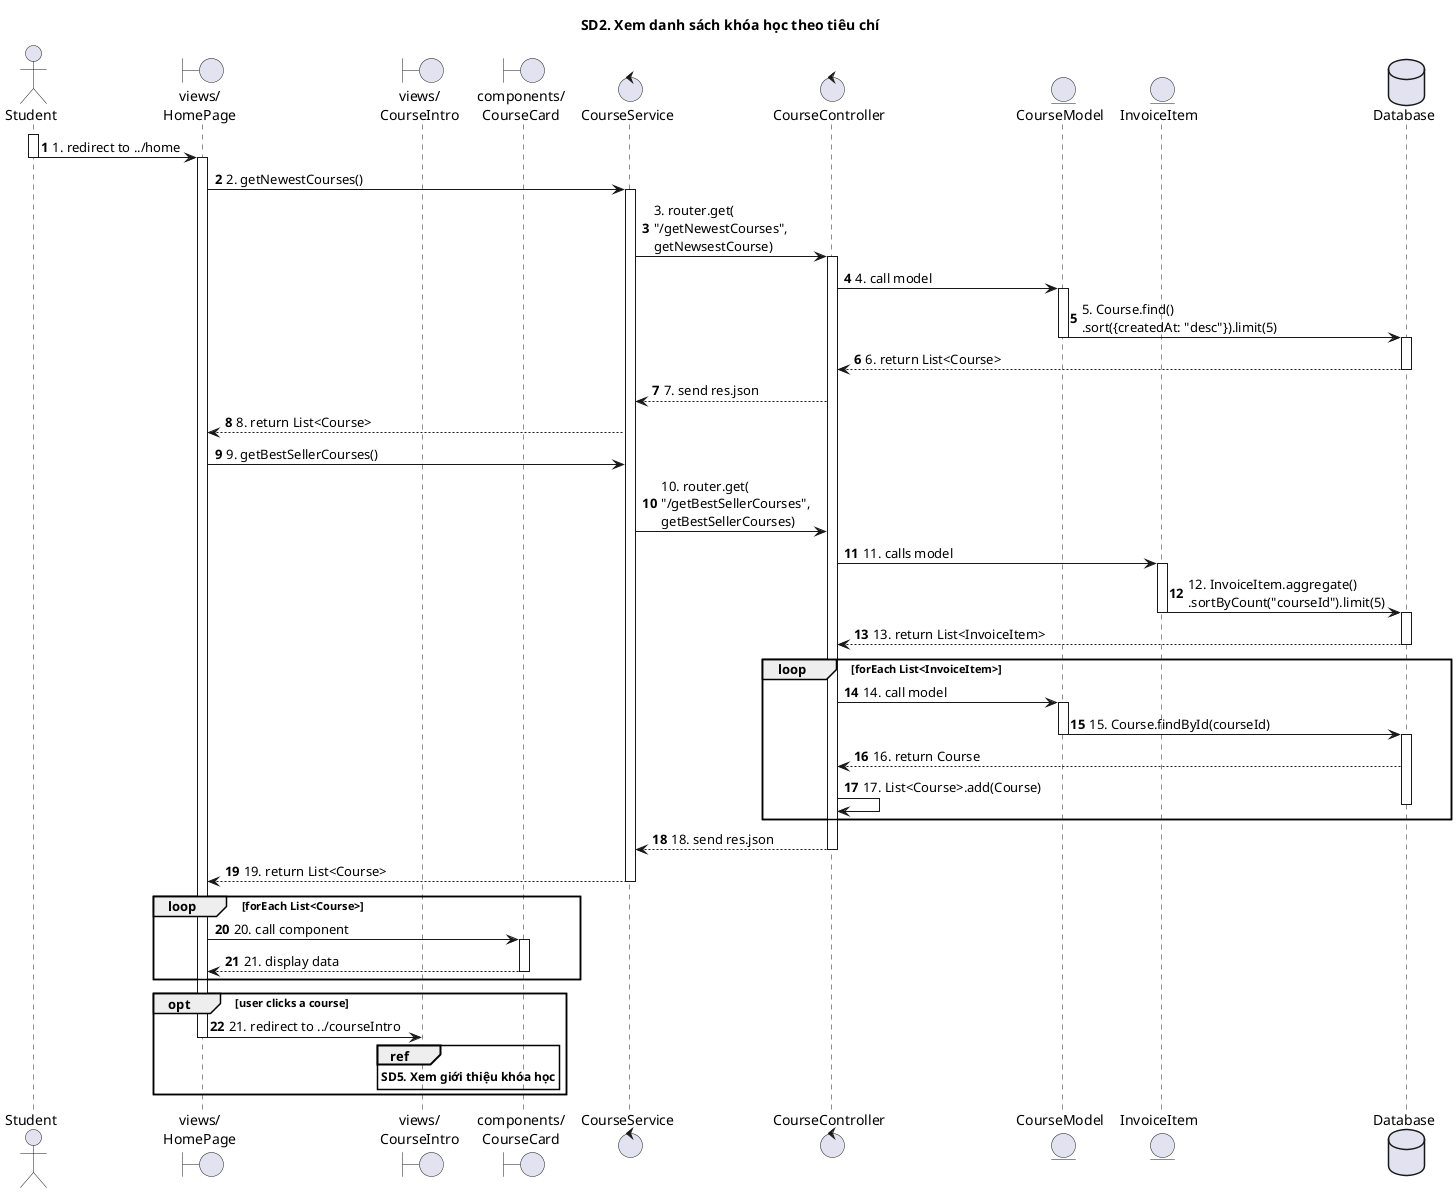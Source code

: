 @startuml SQ

autonumber

title SD2. Xem danh sách khóa học theo tiêu chí

actor "Student" as Actor
boundary "views/\nHomePage" as HomePage
boundary "views/\nCourseIntro" as CourseIntro
boundary "components/\nCourseCard" as CourseCard
control "CourseService"
control "CourseController"
entity "CourseModel"
entity "InvoiceItem"
database "Database"

activate Actor
Actor -> HomePage: 1. redirect to ../home
deactivate Actor

activate HomePage
HomePage -> CourseService: 2. getNewestCourses()

activate CourseService
CourseService -> CourseController: 3. router.get(\n"/getNewestCourses",\ngetNewsestCourse)

activate CourseController
CourseController -> CourseModel: 4. call model

activate CourseModel
CourseModel -> Database: 5. Course.find()\n.sort({createdAt: "desc"}).limit(5)
deactivate CourseModel

activate Database
Database --> CourseController: 6. return List<Course>
deactivate Database

CourseController --> CourseService: 7. send res.json
CourseService --> HomePage: 8. return List<Course>
HomePage -> CourseService: 9. getBestSellerCourses()
CourseService -> CourseController: 10. router.get(\n"/getBestSellerCourses",\ngetBestSellerCourses)
CourseController -> InvoiceItem: 11. calls model

activate InvoiceItem
InvoiceItem -> Database: 12. InvoiceItem.aggregate()\n.sortByCount("courseId").limit(5)
deactivate InvoiceItem

activate Database
Database --> CourseController: 13. return List<InvoiceItem>
deactivate Database

loop forEach List<InvoiceItem>
CourseController -> CourseModel: 14. call model

activate CourseModel
CourseModel -> Database: 15. Course.findById(courseId)
deactivate CourseModel

activate Database
Database --> CourseController: 16. return Course
CourseController -> CourseController: 17. List<Course>.add(Course)
deactivate Database

end

CourseController --> CourseService: 18. send res.json
deactivate CourseController
CourseService --> HomePage: 19. return List<Course>
deactivate CourseService

loop forEach List<Course>
HomePage -> CourseCard: 20. call component
activate CourseCard
CourseCard --> HomePage: 21. display data
deactivate CourseCard
end

opt user clicks a course
HomePage -> CourseIntro: 21. redirect to ../courseIntro
deactivate HomePage

ref over CourseIntro
**SD5. Xem giới thiệu khóa học**
end ref
end


@enduml